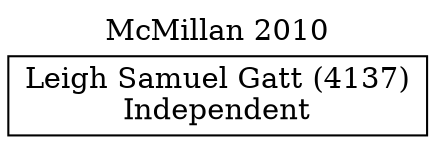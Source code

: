 // House preference flow
digraph "Leigh Samuel Gatt (4137)_McMillan_2010" {
	graph [label="McMillan 2010" labelloc=t mclimit=10]
	node [shape=box]
	"Leigh Samuel Gatt (4137)" [label="Leigh Samuel Gatt (4137)
Independent"]
}
